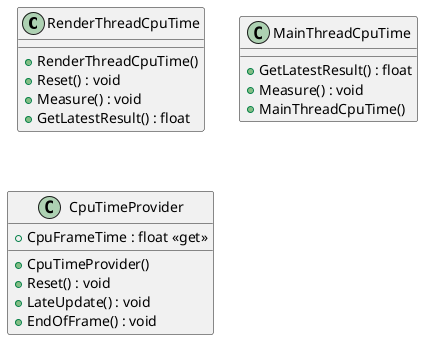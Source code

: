 @startuml
class RenderThreadCpuTime {
    + RenderThreadCpuTime()
    + Reset() : void
    + Measure() : void
    + GetLatestResult() : float
}
class MainThreadCpuTime {
    + GetLatestResult() : float
    + Measure() : void
    + MainThreadCpuTime()
}
class CpuTimeProvider {
    + CpuFrameTime : float <<get>>
    + CpuTimeProvider()
    + Reset() : void
    + LateUpdate() : void
    + EndOfFrame() : void
}
@enduml
